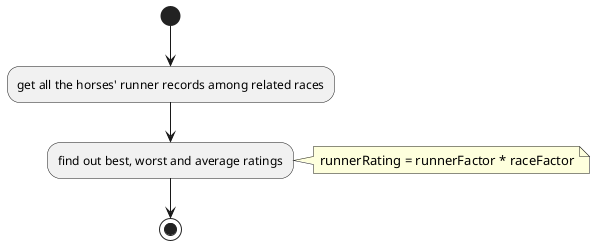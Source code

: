 @startuml
(*) --> "get all the horses' runner records among related races"

"get all the horses' runner records among related races" --> "find out best, worst and average ratings"
note right
runnerRating = runnerFactor * raceFactor
end note
"find out best, worst and average ratings" --> (*)
@enduml